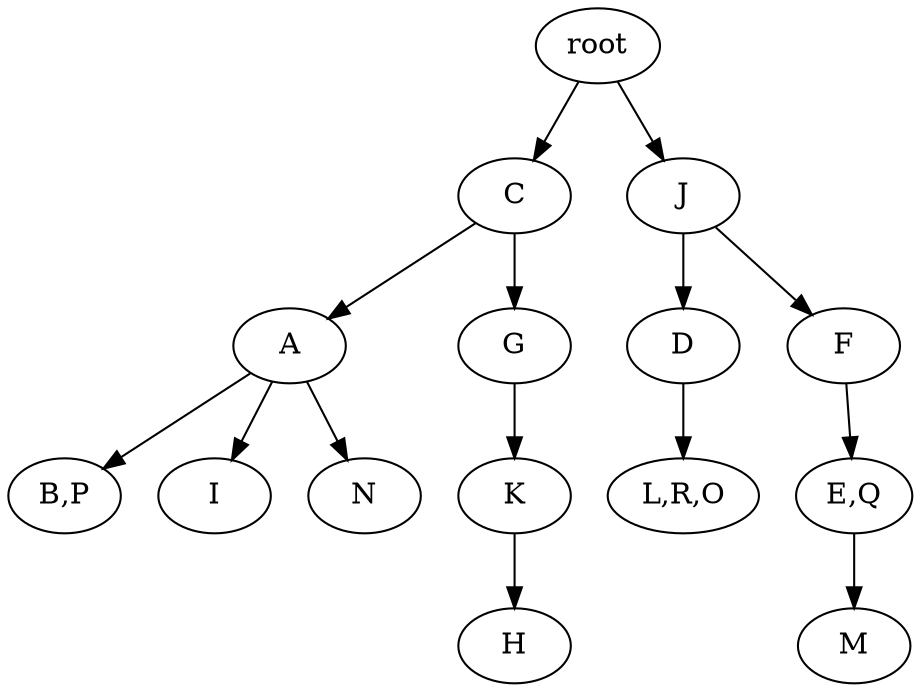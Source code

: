 strict digraph G {
	graph [name=G];
	0	 [label=root];
	7	 [label=C];
	0 -> 7;
	1	 [label=J];
	0 -> 1;
	9	 [label=A];
	12	 [label="B,P"];
	9 -> 12;
	14	 [label=I];
	9 -> 14;
	13	 [label=N];
	9 -> 13;
	3	 [label=D];
	6	 [label="L,R,O"];
	3 -> 6;
	7 -> 9;
	8	 [label=G];
	7 -> 8;
	5	 [label="E,Q"];
	4	 [label=M];
	5 -> 4;
	2	 [label=F];
	2 -> 5;
	11	 [label=H];
	1 -> 3;
	1 -> 2;
	10	 [label=K];
	10 -> 11;
	8 -> 10;
}

